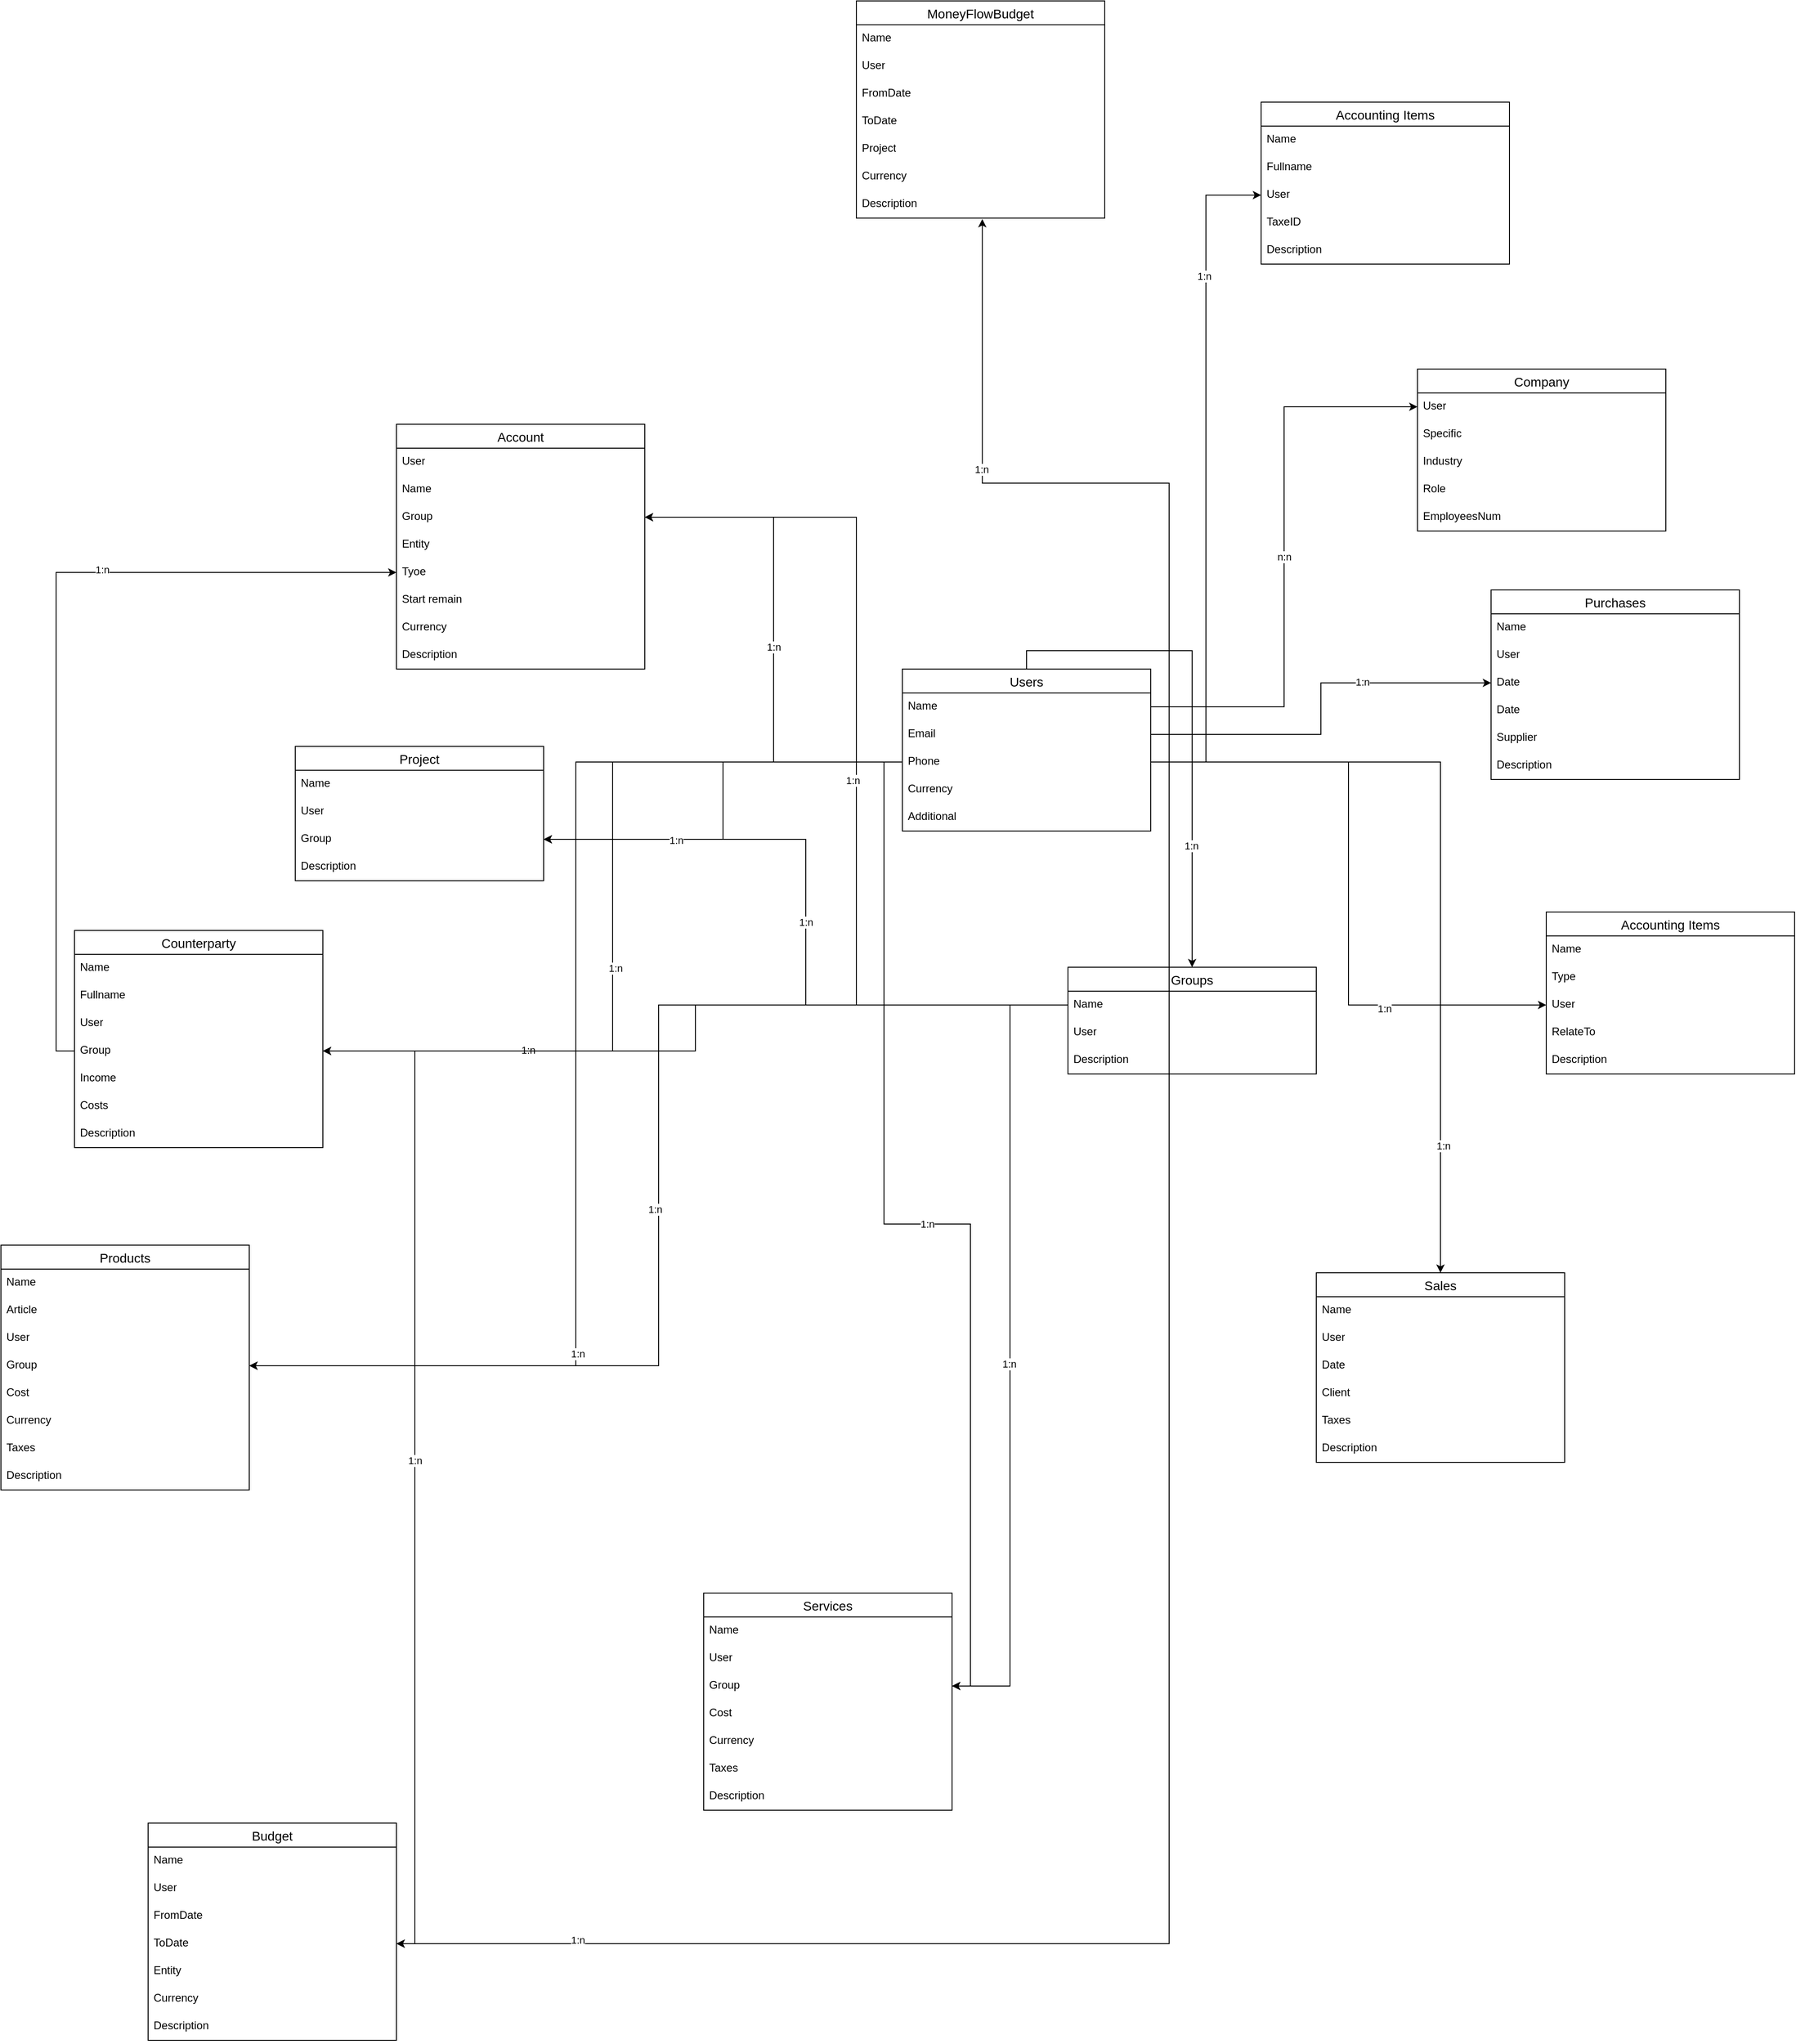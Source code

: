 <mxfile version="21.6.8" type="github">
  <diagram name="Страница — 1" id="mEp1RRlqgZ2As4-U362g">
    <mxGraphModel dx="2879" dy="2567" grid="1" gridSize="10" guides="1" tooltips="1" connect="1" arrows="1" fold="1" page="1" pageScale="1" pageWidth="827" pageHeight="1169" math="0" shadow="0">
      <root>
        <mxCell id="0" />
        <mxCell id="1" parent="0" />
        <mxCell id="NKSvLtSjJCqByz_AvDBq-24" style="edgeStyle=orthogonalEdgeStyle;rounded=0;orthogonalLoop=1;jettySize=auto;html=1;exitX=0;exitY=0.5;exitDx=0;exitDy=0;entryX=1;entryY=0.5;entryDx=0;entryDy=0;" parent="1" source="NKSvLtSjJCqByz_AvDBq-4" target="NKSvLtSjJCqByz_AvDBq-17" edge="1">
          <mxGeometry relative="1" as="geometry" />
        </mxCell>
        <mxCell id="NKSvLtSjJCqByz_AvDBq-25" value="1:n" style="edgeLabel;html=1;align=center;verticalAlign=middle;resizable=0;points=[];" parent="NKSvLtSjJCqByz_AvDBq-24" vertex="1" connectable="0">
          <mxGeometry x="-0.027" relative="1" as="geometry">
            <mxPoint as="offset" />
          </mxGeometry>
        </mxCell>
        <mxCell id="NKSvLtSjJCqByz_AvDBq-1" value="Users" style="swimlane;fontStyle=0;childLayout=stackLayout;horizontal=1;startSize=26;horizontalStack=0;resizeParent=1;resizeParentMax=0;resizeLast=0;collapsible=1;marginBottom=0;align=center;fontSize=14;" parent="1" vertex="1">
          <mxGeometry x="360" y="-94" width="270" height="176" as="geometry" />
        </mxCell>
        <mxCell id="NKSvLtSjJCqByz_AvDBq-2" value="Name" style="text;strokeColor=none;fillColor=none;spacingLeft=4;spacingRight=4;overflow=hidden;rotatable=0;points=[[0,0.5],[1,0.5]];portConstraint=eastwest;fontSize=12;whiteSpace=wrap;html=1;" parent="NKSvLtSjJCqByz_AvDBq-1" vertex="1">
          <mxGeometry y="26" width="270" height="30" as="geometry" />
        </mxCell>
        <mxCell id="NKSvLtSjJCqByz_AvDBq-3" value="Email" style="text;strokeColor=none;fillColor=none;spacingLeft=4;spacingRight=4;overflow=hidden;rotatable=0;points=[[0,0.5],[1,0.5]];portConstraint=eastwest;fontSize=12;whiteSpace=wrap;html=1;" parent="NKSvLtSjJCqByz_AvDBq-1" vertex="1">
          <mxGeometry y="56" width="270" height="30" as="geometry" />
        </mxCell>
        <mxCell id="NKSvLtSjJCqByz_AvDBq-4" value="Phone" style="text;strokeColor=none;fillColor=none;spacingLeft=4;spacingRight=4;overflow=hidden;rotatable=0;points=[[0,0.5],[1,0.5]];portConstraint=eastwest;fontSize=12;whiteSpace=wrap;html=1;" parent="NKSvLtSjJCqByz_AvDBq-1" vertex="1">
          <mxGeometry y="86" width="270" height="30" as="geometry" />
        </mxCell>
        <mxCell id="NKSvLtSjJCqByz_AvDBq-10" value="Currency" style="text;strokeColor=none;fillColor=none;spacingLeft=4;spacingRight=4;overflow=hidden;rotatable=0;points=[[0,0.5],[1,0.5]];portConstraint=eastwest;fontSize=12;whiteSpace=wrap;html=1;" parent="NKSvLtSjJCqByz_AvDBq-1" vertex="1">
          <mxGeometry y="116" width="270" height="30" as="geometry" />
        </mxCell>
        <mxCell id="NKSvLtSjJCqByz_AvDBq-11" value="Additional" style="text;strokeColor=none;fillColor=none;spacingLeft=4;spacingRight=4;overflow=hidden;rotatable=0;points=[[0,0.5],[1,0.5]];portConstraint=eastwest;fontSize=12;whiteSpace=wrap;html=1;" parent="NKSvLtSjJCqByz_AvDBq-1" vertex="1">
          <mxGeometry y="146" width="270" height="30" as="geometry" />
        </mxCell>
        <mxCell id="NKSvLtSjJCqByz_AvDBq-14" value="Account" style="swimlane;fontStyle=0;childLayout=stackLayout;horizontal=1;startSize=26;horizontalStack=0;resizeParent=1;resizeParentMax=0;resizeLast=0;collapsible=1;marginBottom=0;align=center;fontSize=14;" parent="1" vertex="1">
          <mxGeometry x="-190" y="-360" width="270" height="266" as="geometry" />
        </mxCell>
        <mxCell id="NKSvLtSjJCqByz_AvDBq-15" value="User" style="text;strokeColor=none;fillColor=none;spacingLeft=4;spacingRight=4;overflow=hidden;rotatable=0;points=[[0,0.5],[1,0.5]];portConstraint=eastwest;fontSize=12;whiteSpace=wrap;html=1;" parent="NKSvLtSjJCqByz_AvDBq-14" vertex="1">
          <mxGeometry y="26" width="270" height="30" as="geometry" />
        </mxCell>
        <mxCell id="NKSvLtSjJCqByz_AvDBq-16" value="Name" style="text;strokeColor=none;fillColor=none;spacingLeft=4;spacingRight=4;overflow=hidden;rotatable=0;points=[[0,0.5],[1,0.5]];portConstraint=eastwest;fontSize=12;whiteSpace=wrap;html=1;" parent="NKSvLtSjJCqByz_AvDBq-14" vertex="1">
          <mxGeometry y="56" width="270" height="30" as="geometry" />
        </mxCell>
        <mxCell id="NKSvLtSjJCqByz_AvDBq-17" value="Group" style="text;strokeColor=none;fillColor=none;spacingLeft=4;spacingRight=4;overflow=hidden;rotatable=0;points=[[0,0.5],[1,0.5]];portConstraint=eastwest;fontSize=12;whiteSpace=wrap;html=1;" parent="NKSvLtSjJCqByz_AvDBq-14" vertex="1">
          <mxGeometry y="86" width="270" height="30" as="geometry" />
        </mxCell>
        <mxCell id="NKSvLtSjJCqByz_AvDBq-18" value="Entity" style="text;strokeColor=none;fillColor=none;spacingLeft=4;spacingRight=4;overflow=hidden;rotatable=0;points=[[0,0.5],[1,0.5]];portConstraint=eastwest;fontSize=12;whiteSpace=wrap;html=1;" parent="NKSvLtSjJCqByz_AvDBq-14" vertex="1">
          <mxGeometry y="116" width="270" height="30" as="geometry" />
        </mxCell>
        <mxCell id="NKSvLtSjJCqByz_AvDBq-19" value="Tyoe" style="text;strokeColor=none;fillColor=none;spacingLeft=4;spacingRight=4;overflow=hidden;rotatable=0;points=[[0,0.5],[1,0.5]];portConstraint=eastwest;fontSize=12;whiteSpace=wrap;html=1;" parent="NKSvLtSjJCqByz_AvDBq-14" vertex="1">
          <mxGeometry y="146" width="270" height="30" as="geometry" />
        </mxCell>
        <mxCell id="NKSvLtSjJCqByz_AvDBq-20" value="Start remain" style="text;strokeColor=none;fillColor=none;spacingLeft=4;spacingRight=4;overflow=hidden;rotatable=0;points=[[0,0.5],[1,0.5]];portConstraint=eastwest;fontSize=12;whiteSpace=wrap;html=1;" parent="NKSvLtSjJCqByz_AvDBq-14" vertex="1">
          <mxGeometry y="176" width="270" height="30" as="geometry" />
        </mxCell>
        <mxCell id="NKSvLtSjJCqByz_AvDBq-21" value="Currency" style="text;strokeColor=none;fillColor=none;spacingLeft=4;spacingRight=4;overflow=hidden;rotatable=0;points=[[0,0.5],[1,0.5]];portConstraint=eastwest;fontSize=12;whiteSpace=wrap;html=1;" parent="NKSvLtSjJCqByz_AvDBq-14" vertex="1">
          <mxGeometry y="206" width="270" height="30" as="geometry" />
        </mxCell>
        <mxCell id="NKSvLtSjJCqByz_AvDBq-22" value="Description" style="text;strokeColor=none;fillColor=none;spacingLeft=4;spacingRight=4;overflow=hidden;rotatable=0;points=[[0,0.5],[1,0.5]];portConstraint=eastwest;fontSize=12;whiteSpace=wrap;html=1;" parent="NKSvLtSjJCqByz_AvDBq-14" vertex="1">
          <mxGeometry y="236" width="270" height="30" as="geometry" />
        </mxCell>
        <mxCell id="NKSvLtSjJCqByz_AvDBq-26" value="Company" style="swimlane;fontStyle=0;childLayout=stackLayout;horizontal=1;startSize=26;horizontalStack=0;resizeParent=1;resizeParentMax=0;resizeLast=0;collapsible=1;marginBottom=0;align=center;fontSize=14;" parent="1" vertex="1">
          <mxGeometry x="920" y="-420" width="270" height="176" as="geometry" />
        </mxCell>
        <mxCell id="NKSvLtSjJCqByz_AvDBq-27" value="User" style="text;strokeColor=none;fillColor=none;spacingLeft=4;spacingRight=4;overflow=hidden;rotatable=0;points=[[0,0.5],[1,0.5]];portConstraint=eastwest;fontSize=12;whiteSpace=wrap;html=1;" parent="NKSvLtSjJCqByz_AvDBq-26" vertex="1">
          <mxGeometry y="26" width="270" height="30" as="geometry" />
        </mxCell>
        <mxCell id="NKSvLtSjJCqByz_AvDBq-28" value="Specific" style="text;strokeColor=none;fillColor=none;spacingLeft=4;spacingRight=4;overflow=hidden;rotatable=0;points=[[0,0.5],[1,0.5]];portConstraint=eastwest;fontSize=12;whiteSpace=wrap;html=1;" parent="NKSvLtSjJCqByz_AvDBq-26" vertex="1">
          <mxGeometry y="56" width="270" height="30" as="geometry" />
        </mxCell>
        <mxCell id="NKSvLtSjJCqByz_AvDBq-29" value="Industry" style="text;strokeColor=none;fillColor=none;spacingLeft=4;spacingRight=4;overflow=hidden;rotatable=0;points=[[0,0.5],[1,0.5]];portConstraint=eastwest;fontSize=12;whiteSpace=wrap;html=1;" parent="NKSvLtSjJCqByz_AvDBq-26" vertex="1">
          <mxGeometry y="86" width="270" height="30" as="geometry" />
        </mxCell>
        <mxCell id="NKSvLtSjJCqByz_AvDBq-30" value="Role" style="text;strokeColor=none;fillColor=none;spacingLeft=4;spacingRight=4;overflow=hidden;rotatable=0;points=[[0,0.5],[1,0.5]];portConstraint=eastwest;fontSize=12;whiteSpace=wrap;html=1;" parent="NKSvLtSjJCqByz_AvDBq-26" vertex="1">
          <mxGeometry y="116" width="270" height="30" as="geometry" />
        </mxCell>
        <mxCell id="NKSvLtSjJCqByz_AvDBq-31" value="EmployeesNum" style="text;strokeColor=none;fillColor=none;spacingLeft=4;spacingRight=4;overflow=hidden;rotatable=0;points=[[0,0.5],[1,0.5]];portConstraint=eastwest;fontSize=12;whiteSpace=wrap;html=1;" parent="NKSvLtSjJCqByz_AvDBq-26" vertex="1">
          <mxGeometry y="146" width="270" height="30" as="geometry" />
        </mxCell>
        <mxCell id="NKSvLtSjJCqByz_AvDBq-32" value="n:n" style="edgeStyle=orthogonalEdgeStyle;rounded=0;orthogonalLoop=1;jettySize=auto;html=1;exitX=1;exitY=0.5;exitDx=0;exitDy=0;" parent="1" source="NKSvLtSjJCqByz_AvDBq-2" target="NKSvLtSjJCqByz_AvDBq-27" edge="1">
          <mxGeometry relative="1" as="geometry" />
        </mxCell>
        <mxCell id="NKSvLtSjJCqByz_AvDBq-33" value="Sales" style="swimlane;fontStyle=0;childLayout=stackLayout;horizontal=1;startSize=26;horizontalStack=0;resizeParent=1;resizeParentMax=0;resizeLast=0;collapsible=1;marginBottom=0;align=center;fontSize=14;" parent="1" vertex="1">
          <mxGeometry x="810" y="562" width="270" height="206" as="geometry" />
        </mxCell>
        <mxCell id="NKSvLtSjJCqByz_AvDBq-34" value="Name" style="text;strokeColor=none;fillColor=none;spacingLeft=4;spacingRight=4;overflow=hidden;rotatable=0;points=[[0,0.5],[1,0.5]];portConstraint=eastwest;fontSize=12;whiteSpace=wrap;html=1;" parent="NKSvLtSjJCqByz_AvDBq-33" vertex="1">
          <mxGeometry y="26" width="270" height="30" as="geometry" />
        </mxCell>
        <mxCell id="NKSvLtSjJCqByz_AvDBq-35" value="User" style="text;strokeColor=none;fillColor=none;spacingLeft=4;spacingRight=4;overflow=hidden;rotatable=0;points=[[0,0.5],[1,0.5]];portConstraint=eastwest;fontSize=12;whiteSpace=wrap;html=1;" parent="NKSvLtSjJCqByz_AvDBq-33" vertex="1">
          <mxGeometry y="56" width="270" height="30" as="geometry" />
        </mxCell>
        <mxCell id="NKSvLtSjJCqByz_AvDBq-36" value="Date" style="text;strokeColor=none;fillColor=none;spacingLeft=4;spacingRight=4;overflow=hidden;rotatable=0;points=[[0,0.5],[1,0.5]];portConstraint=eastwest;fontSize=12;whiteSpace=wrap;html=1;" parent="NKSvLtSjJCqByz_AvDBq-33" vertex="1">
          <mxGeometry y="86" width="270" height="30" as="geometry" />
        </mxCell>
        <mxCell id="NKSvLtSjJCqByz_AvDBq-37" value="Client" style="text;strokeColor=none;fillColor=none;spacingLeft=4;spacingRight=4;overflow=hidden;rotatable=0;points=[[0,0.5],[1,0.5]];portConstraint=eastwest;fontSize=12;whiteSpace=wrap;html=1;" parent="NKSvLtSjJCqByz_AvDBq-33" vertex="1">
          <mxGeometry y="116" width="270" height="30" as="geometry" />
        </mxCell>
        <mxCell id="NKSvLtSjJCqByz_AvDBq-38" value="Taxes" style="text;strokeColor=none;fillColor=none;spacingLeft=4;spacingRight=4;overflow=hidden;rotatable=0;points=[[0,0.5],[1,0.5]];portConstraint=eastwest;fontSize=12;whiteSpace=wrap;html=1;" parent="NKSvLtSjJCqByz_AvDBq-33" vertex="1">
          <mxGeometry y="146" width="270" height="30" as="geometry" />
        </mxCell>
        <mxCell id="NKSvLtSjJCqByz_AvDBq-39" value="Description" style="text;strokeColor=none;fillColor=none;spacingLeft=4;spacingRight=4;overflow=hidden;rotatable=0;points=[[0,0.5],[1,0.5]];portConstraint=eastwest;fontSize=12;whiteSpace=wrap;html=1;" parent="NKSvLtSjJCqByz_AvDBq-33" vertex="1">
          <mxGeometry y="176" width="270" height="30" as="geometry" />
        </mxCell>
        <mxCell id="NKSvLtSjJCqByz_AvDBq-40" value="Purchases" style="swimlane;fontStyle=0;childLayout=stackLayout;horizontal=1;startSize=26;horizontalStack=0;resizeParent=1;resizeParentMax=0;resizeLast=0;collapsible=1;marginBottom=0;align=center;fontSize=14;" parent="1" vertex="1">
          <mxGeometry x="1000" y="-180" width="270" height="206" as="geometry" />
        </mxCell>
        <mxCell id="NKSvLtSjJCqByz_AvDBq-41" value="Name" style="text;strokeColor=none;fillColor=none;spacingLeft=4;spacingRight=4;overflow=hidden;rotatable=0;points=[[0,0.5],[1,0.5]];portConstraint=eastwest;fontSize=12;whiteSpace=wrap;html=1;" parent="NKSvLtSjJCqByz_AvDBq-40" vertex="1">
          <mxGeometry y="26" width="270" height="30" as="geometry" />
        </mxCell>
        <mxCell id="NKSvLtSjJCqByz_AvDBq-42" value="User" style="text;strokeColor=none;fillColor=none;spacingLeft=4;spacingRight=4;overflow=hidden;rotatable=0;points=[[0,0.5],[1,0.5]];portConstraint=eastwest;fontSize=12;whiteSpace=wrap;html=1;" parent="NKSvLtSjJCqByz_AvDBq-40" vertex="1">
          <mxGeometry y="56" width="270" height="30" as="geometry" />
        </mxCell>
        <mxCell id="NKSvLtSjJCqByz_AvDBq-43" value="Date" style="text;strokeColor=none;fillColor=none;spacingLeft=4;spacingRight=4;overflow=hidden;rotatable=0;points=[[0,0.5],[1,0.5]];portConstraint=eastwest;fontSize=12;whiteSpace=wrap;html=1;" parent="NKSvLtSjJCqByz_AvDBq-40" vertex="1">
          <mxGeometry y="86" width="270" height="30" as="geometry" />
        </mxCell>
        <mxCell id="NKSvLtSjJCqByz_AvDBq-169" value="Date" style="text;strokeColor=none;fillColor=none;spacingLeft=4;spacingRight=4;overflow=hidden;rotatable=0;points=[[0,0.5],[1,0.5]];portConstraint=eastwest;fontSize=12;whiteSpace=wrap;html=1;" parent="NKSvLtSjJCqByz_AvDBq-40" vertex="1">
          <mxGeometry y="116" width="270" height="30" as="geometry" />
        </mxCell>
        <mxCell id="NKSvLtSjJCqByz_AvDBq-44" value="Supplier" style="text;strokeColor=none;fillColor=none;spacingLeft=4;spacingRight=4;overflow=hidden;rotatable=0;points=[[0,0.5],[1,0.5]];portConstraint=eastwest;fontSize=12;whiteSpace=wrap;html=1;" parent="NKSvLtSjJCqByz_AvDBq-40" vertex="1">
          <mxGeometry y="146" width="270" height="30" as="geometry" />
        </mxCell>
        <mxCell id="NKSvLtSjJCqByz_AvDBq-45" value="Description" style="text;strokeColor=none;fillColor=none;spacingLeft=4;spacingRight=4;overflow=hidden;rotatable=0;points=[[0,0.5],[1,0.5]];portConstraint=eastwest;fontSize=12;whiteSpace=wrap;html=1;" parent="NKSvLtSjJCqByz_AvDBq-40" vertex="1">
          <mxGeometry y="176" width="270" height="30" as="geometry" />
        </mxCell>
        <mxCell id="NKSvLtSjJCqByz_AvDBq-46" value="Budget" style="swimlane;fontStyle=0;childLayout=stackLayout;horizontal=1;startSize=26;horizontalStack=0;resizeParent=1;resizeParentMax=0;resizeLast=0;collapsible=1;marginBottom=0;align=center;fontSize=14;" parent="1" vertex="1">
          <mxGeometry x="-460" y="1160" width="270" height="236" as="geometry" />
        </mxCell>
        <mxCell id="NKSvLtSjJCqByz_AvDBq-47" value="Name" style="text;strokeColor=none;fillColor=none;spacingLeft=4;spacingRight=4;overflow=hidden;rotatable=0;points=[[0,0.5],[1,0.5]];portConstraint=eastwest;fontSize=12;whiteSpace=wrap;html=1;" parent="NKSvLtSjJCqByz_AvDBq-46" vertex="1">
          <mxGeometry y="26" width="270" height="30" as="geometry" />
        </mxCell>
        <mxCell id="NKSvLtSjJCqByz_AvDBq-48" value="User" style="text;strokeColor=none;fillColor=none;spacingLeft=4;spacingRight=4;overflow=hidden;rotatable=0;points=[[0,0.5],[1,0.5]];portConstraint=eastwest;fontSize=12;whiteSpace=wrap;html=1;" parent="NKSvLtSjJCqByz_AvDBq-46" vertex="1">
          <mxGeometry y="56" width="270" height="30" as="geometry" />
        </mxCell>
        <mxCell id="NKSvLtSjJCqByz_AvDBq-49" value="FromDate" style="text;strokeColor=none;fillColor=none;spacingLeft=4;spacingRight=4;overflow=hidden;rotatable=0;points=[[0,0.5],[1,0.5]];portConstraint=eastwest;fontSize=12;whiteSpace=wrap;html=1;" parent="NKSvLtSjJCqByz_AvDBq-46" vertex="1">
          <mxGeometry y="86" width="270" height="30" as="geometry" />
        </mxCell>
        <mxCell id="NKSvLtSjJCqByz_AvDBq-50" value="ToDate" style="text;strokeColor=none;fillColor=none;spacingLeft=4;spacingRight=4;overflow=hidden;rotatable=0;points=[[0,0.5],[1,0.5]];portConstraint=eastwest;fontSize=12;whiteSpace=wrap;html=1;" parent="NKSvLtSjJCqByz_AvDBq-46" vertex="1">
          <mxGeometry y="116" width="270" height="30" as="geometry" />
        </mxCell>
        <mxCell id="NKSvLtSjJCqByz_AvDBq-51" value="Entity" style="text;strokeColor=none;fillColor=none;spacingLeft=4;spacingRight=4;overflow=hidden;rotatable=0;points=[[0,0.5],[1,0.5]];portConstraint=eastwest;fontSize=12;whiteSpace=wrap;html=1;" parent="NKSvLtSjJCqByz_AvDBq-46" vertex="1">
          <mxGeometry y="146" width="270" height="30" as="geometry" />
        </mxCell>
        <mxCell id="NKSvLtSjJCqByz_AvDBq-52" value="Currency" style="text;strokeColor=none;fillColor=none;spacingLeft=4;spacingRight=4;overflow=hidden;rotatable=0;points=[[0,0.5],[1,0.5]];portConstraint=eastwest;fontSize=12;whiteSpace=wrap;html=1;" parent="NKSvLtSjJCqByz_AvDBq-46" vertex="1">
          <mxGeometry y="176" width="270" height="30" as="geometry" />
        </mxCell>
        <mxCell id="NKSvLtSjJCqByz_AvDBq-53" value="Description" style="text;strokeColor=none;fillColor=none;spacingLeft=4;spacingRight=4;overflow=hidden;rotatable=0;points=[[0,0.5],[1,0.5]];portConstraint=eastwest;fontSize=12;whiteSpace=wrap;html=1;" parent="NKSvLtSjJCqByz_AvDBq-46" vertex="1">
          <mxGeometry y="206" width="270" height="30" as="geometry" />
        </mxCell>
        <mxCell id="NKSvLtSjJCqByz_AvDBq-54" value="MoneyFlowBudget" style="swimlane;fontStyle=0;childLayout=stackLayout;horizontal=1;startSize=26;horizontalStack=0;resizeParent=1;resizeParentMax=0;resizeLast=0;collapsible=1;marginBottom=0;align=center;fontSize=14;" parent="1" vertex="1">
          <mxGeometry x="310" y="-820" width="270" height="236" as="geometry" />
        </mxCell>
        <mxCell id="NKSvLtSjJCqByz_AvDBq-55" value="Name" style="text;strokeColor=none;fillColor=none;spacingLeft=4;spacingRight=4;overflow=hidden;rotatable=0;points=[[0,0.5],[1,0.5]];portConstraint=eastwest;fontSize=12;whiteSpace=wrap;html=1;" parent="NKSvLtSjJCqByz_AvDBq-54" vertex="1">
          <mxGeometry y="26" width="270" height="30" as="geometry" />
        </mxCell>
        <mxCell id="NKSvLtSjJCqByz_AvDBq-56" value="User" style="text;strokeColor=none;fillColor=none;spacingLeft=4;spacingRight=4;overflow=hidden;rotatable=0;points=[[0,0.5],[1,0.5]];portConstraint=eastwest;fontSize=12;whiteSpace=wrap;html=1;" parent="NKSvLtSjJCqByz_AvDBq-54" vertex="1">
          <mxGeometry y="56" width="270" height="30" as="geometry" />
        </mxCell>
        <mxCell id="NKSvLtSjJCqByz_AvDBq-57" value="FromDate" style="text;strokeColor=none;fillColor=none;spacingLeft=4;spacingRight=4;overflow=hidden;rotatable=0;points=[[0,0.5],[1,0.5]];portConstraint=eastwest;fontSize=12;whiteSpace=wrap;html=1;" parent="NKSvLtSjJCqByz_AvDBq-54" vertex="1">
          <mxGeometry y="86" width="270" height="30" as="geometry" />
        </mxCell>
        <mxCell id="NKSvLtSjJCqByz_AvDBq-58" value="ToDate" style="text;strokeColor=none;fillColor=none;spacingLeft=4;spacingRight=4;overflow=hidden;rotatable=0;points=[[0,0.5],[1,0.5]];portConstraint=eastwest;fontSize=12;whiteSpace=wrap;html=1;" parent="NKSvLtSjJCqByz_AvDBq-54" vertex="1">
          <mxGeometry y="116" width="270" height="30" as="geometry" />
        </mxCell>
        <mxCell id="NKSvLtSjJCqByz_AvDBq-59" value="Project" style="text;strokeColor=none;fillColor=none;spacingLeft=4;spacingRight=4;overflow=hidden;rotatable=0;points=[[0,0.5],[1,0.5]];portConstraint=eastwest;fontSize=12;whiteSpace=wrap;html=1;" parent="NKSvLtSjJCqByz_AvDBq-54" vertex="1">
          <mxGeometry y="146" width="270" height="30" as="geometry" />
        </mxCell>
        <mxCell id="NKSvLtSjJCqByz_AvDBq-60" value="Currency" style="text;strokeColor=none;fillColor=none;spacingLeft=4;spacingRight=4;overflow=hidden;rotatable=0;points=[[0,0.5],[1,0.5]];portConstraint=eastwest;fontSize=12;whiteSpace=wrap;html=1;" parent="NKSvLtSjJCqByz_AvDBq-54" vertex="1">
          <mxGeometry y="176" width="270" height="30" as="geometry" />
        </mxCell>
        <mxCell id="NKSvLtSjJCqByz_AvDBq-61" value="Description" style="text;strokeColor=none;fillColor=none;spacingLeft=4;spacingRight=4;overflow=hidden;rotatable=0;points=[[0,0.5],[1,0.5]];portConstraint=eastwest;fontSize=12;whiteSpace=wrap;html=1;" parent="NKSvLtSjJCqByz_AvDBq-54" vertex="1">
          <mxGeometry y="206" width="270" height="30" as="geometry" />
        </mxCell>
        <mxCell id="NKSvLtSjJCqByz_AvDBq-62" value="Project" style="swimlane;fontStyle=0;childLayout=stackLayout;horizontal=1;startSize=26;horizontalStack=0;resizeParent=1;resizeParentMax=0;resizeLast=0;collapsible=1;marginBottom=0;align=center;fontSize=14;" parent="1" vertex="1">
          <mxGeometry x="-300" y="-10" width="270" height="146" as="geometry" />
        </mxCell>
        <mxCell id="NKSvLtSjJCqByz_AvDBq-63" value="Name" style="text;strokeColor=none;fillColor=none;spacingLeft=4;spacingRight=4;overflow=hidden;rotatable=0;points=[[0,0.5],[1,0.5]];portConstraint=eastwest;fontSize=12;whiteSpace=wrap;html=1;" parent="NKSvLtSjJCqByz_AvDBq-62" vertex="1">
          <mxGeometry y="26" width="270" height="30" as="geometry" />
        </mxCell>
        <mxCell id="NKSvLtSjJCqByz_AvDBq-64" value="User" style="text;strokeColor=none;fillColor=none;spacingLeft=4;spacingRight=4;overflow=hidden;rotatable=0;points=[[0,0.5],[1,0.5]];portConstraint=eastwest;fontSize=12;whiteSpace=wrap;html=1;" parent="NKSvLtSjJCqByz_AvDBq-62" vertex="1">
          <mxGeometry y="56" width="270" height="30" as="geometry" />
        </mxCell>
        <mxCell id="NKSvLtSjJCqByz_AvDBq-65" value="Group" style="text;strokeColor=none;fillColor=none;spacingLeft=4;spacingRight=4;overflow=hidden;rotatable=0;points=[[0,0.5],[1,0.5]];portConstraint=eastwest;fontSize=12;whiteSpace=wrap;html=1;" parent="NKSvLtSjJCqByz_AvDBq-62" vertex="1">
          <mxGeometry y="86" width="270" height="30" as="geometry" />
        </mxCell>
        <mxCell id="NKSvLtSjJCqByz_AvDBq-69" value="Description" style="text;strokeColor=none;fillColor=none;spacingLeft=4;spacingRight=4;overflow=hidden;rotatable=0;points=[[0,0.5],[1,0.5]];portConstraint=eastwest;fontSize=12;whiteSpace=wrap;html=1;" parent="NKSvLtSjJCqByz_AvDBq-62" vertex="1">
          <mxGeometry y="116" width="270" height="30" as="geometry" />
        </mxCell>
        <mxCell id="NKSvLtSjJCqByz_AvDBq-70" value="Counterparty" style="swimlane;fontStyle=0;childLayout=stackLayout;horizontal=1;startSize=26;horizontalStack=0;resizeParent=1;resizeParentMax=0;resizeLast=0;collapsible=1;marginBottom=0;align=center;fontSize=14;" parent="1" vertex="1">
          <mxGeometry x="-540" y="190" width="270" height="236" as="geometry" />
        </mxCell>
        <mxCell id="NKSvLtSjJCqByz_AvDBq-71" value="Name" style="text;strokeColor=none;fillColor=none;spacingLeft=4;spacingRight=4;overflow=hidden;rotatable=0;points=[[0,0.5],[1,0.5]];portConstraint=eastwest;fontSize=12;whiteSpace=wrap;html=1;" parent="NKSvLtSjJCqByz_AvDBq-70" vertex="1">
          <mxGeometry y="26" width="270" height="30" as="geometry" />
        </mxCell>
        <mxCell id="NKSvLtSjJCqByz_AvDBq-73" value="Fullname" style="text;strokeColor=none;fillColor=none;spacingLeft=4;spacingRight=4;overflow=hidden;rotatable=0;points=[[0,0.5],[1,0.5]];portConstraint=eastwest;fontSize=12;whiteSpace=wrap;html=1;" parent="NKSvLtSjJCqByz_AvDBq-70" vertex="1">
          <mxGeometry y="56" width="270" height="30" as="geometry" />
        </mxCell>
        <mxCell id="NKSvLtSjJCqByz_AvDBq-72" value="User" style="text;strokeColor=none;fillColor=none;spacingLeft=4;spacingRight=4;overflow=hidden;rotatable=0;points=[[0,0.5],[1,0.5]];portConstraint=eastwest;fontSize=12;whiteSpace=wrap;html=1;" parent="NKSvLtSjJCqByz_AvDBq-70" vertex="1">
          <mxGeometry y="86" width="270" height="30" as="geometry" />
        </mxCell>
        <mxCell id="NKSvLtSjJCqByz_AvDBq-74" value="Group" style="text;strokeColor=none;fillColor=none;spacingLeft=4;spacingRight=4;overflow=hidden;rotatable=0;points=[[0,0.5],[1,0.5]];portConstraint=eastwest;fontSize=12;whiteSpace=wrap;html=1;" parent="NKSvLtSjJCqByz_AvDBq-70" vertex="1">
          <mxGeometry y="116" width="270" height="30" as="geometry" />
        </mxCell>
        <mxCell id="NKSvLtSjJCqByz_AvDBq-75" value="Income" style="text;strokeColor=none;fillColor=none;spacingLeft=4;spacingRight=4;overflow=hidden;rotatable=0;points=[[0,0.5],[1,0.5]];portConstraint=eastwest;fontSize=12;whiteSpace=wrap;html=1;" parent="NKSvLtSjJCqByz_AvDBq-70" vertex="1">
          <mxGeometry y="146" width="270" height="30" as="geometry" />
        </mxCell>
        <mxCell id="NKSvLtSjJCqByz_AvDBq-76" value="Costs" style="text;strokeColor=none;fillColor=none;spacingLeft=4;spacingRight=4;overflow=hidden;rotatable=0;points=[[0,0.5],[1,0.5]];portConstraint=eastwest;fontSize=12;whiteSpace=wrap;html=1;" parent="NKSvLtSjJCqByz_AvDBq-70" vertex="1">
          <mxGeometry y="176" width="270" height="30" as="geometry" />
        </mxCell>
        <mxCell id="NKSvLtSjJCqByz_AvDBq-77" value="Description" style="text;strokeColor=none;fillColor=none;spacingLeft=4;spacingRight=4;overflow=hidden;rotatable=0;points=[[0,0.5],[1,0.5]];portConstraint=eastwest;fontSize=12;whiteSpace=wrap;html=1;" parent="NKSvLtSjJCqByz_AvDBq-70" vertex="1">
          <mxGeometry y="206" width="270" height="30" as="geometry" />
        </mxCell>
        <mxCell id="NKSvLtSjJCqByz_AvDBq-78" value="Accounting Items" style="swimlane;fontStyle=0;childLayout=stackLayout;horizontal=1;startSize=26;horizontalStack=0;resizeParent=1;resizeParentMax=0;resizeLast=0;collapsible=1;marginBottom=0;align=center;fontSize=14;" parent="1" vertex="1">
          <mxGeometry x="1060" y="170" width="270" height="176" as="geometry" />
        </mxCell>
        <mxCell id="NKSvLtSjJCqByz_AvDBq-79" value="Name" style="text;strokeColor=none;fillColor=none;spacingLeft=4;spacingRight=4;overflow=hidden;rotatable=0;points=[[0,0.5],[1,0.5]];portConstraint=eastwest;fontSize=12;whiteSpace=wrap;html=1;" parent="NKSvLtSjJCqByz_AvDBq-78" vertex="1">
          <mxGeometry y="26" width="270" height="30" as="geometry" />
        </mxCell>
        <mxCell id="NKSvLtSjJCqByz_AvDBq-80" value="Type" style="text;strokeColor=none;fillColor=none;spacingLeft=4;spacingRight=4;overflow=hidden;rotatable=0;points=[[0,0.5],[1,0.5]];portConstraint=eastwest;fontSize=12;whiteSpace=wrap;html=1;" parent="NKSvLtSjJCqByz_AvDBq-78" vertex="1">
          <mxGeometry y="56" width="270" height="30" as="geometry" />
        </mxCell>
        <mxCell id="NKSvLtSjJCqByz_AvDBq-81" value="User" style="text;strokeColor=none;fillColor=none;spacingLeft=4;spacingRight=4;overflow=hidden;rotatable=0;points=[[0,0.5],[1,0.5]];portConstraint=eastwest;fontSize=12;whiteSpace=wrap;html=1;" parent="NKSvLtSjJCqByz_AvDBq-78" vertex="1">
          <mxGeometry y="86" width="270" height="30" as="geometry" />
        </mxCell>
        <mxCell id="NKSvLtSjJCqByz_AvDBq-82" value="RelateTo" style="text;strokeColor=none;fillColor=none;spacingLeft=4;spacingRight=4;overflow=hidden;rotatable=0;points=[[0,0.5],[1,0.5]];portConstraint=eastwest;fontSize=12;whiteSpace=wrap;html=1;" parent="NKSvLtSjJCqByz_AvDBq-78" vertex="1">
          <mxGeometry y="116" width="270" height="30" as="geometry" />
        </mxCell>
        <mxCell id="NKSvLtSjJCqByz_AvDBq-85" value="Description" style="text;strokeColor=none;fillColor=none;spacingLeft=4;spacingRight=4;overflow=hidden;rotatable=0;points=[[0,0.5],[1,0.5]];portConstraint=eastwest;fontSize=12;whiteSpace=wrap;html=1;" parent="NKSvLtSjJCqByz_AvDBq-78" vertex="1">
          <mxGeometry y="146" width="270" height="30" as="geometry" />
        </mxCell>
        <mxCell id="NKSvLtSjJCqByz_AvDBq-86" value="Accounting Items" style="swimlane;fontStyle=0;childLayout=stackLayout;horizontal=1;startSize=26;horizontalStack=0;resizeParent=1;resizeParentMax=0;resizeLast=0;collapsible=1;marginBottom=0;align=center;fontSize=14;" parent="1" vertex="1">
          <mxGeometry x="750" y="-710" width="270" height="176" as="geometry" />
        </mxCell>
        <mxCell id="NKSvLtSjJCqByz_AvDBq-87" value="Name" style="text;strokeColor=none;fillColor=none;spacingLeft=4;spacingRight=4;overflow=hidden;rotatable=0;points=[[0,0.5],[1,0.5]];portConstraint=eastwest;fontSize=12;whiteSpace=wrap;html=1;" parent="NKSvLtSjJCqByz_AvDBq-86" vertex="1">
          <mxGeometry y="26" width="270" height="30" as="geometry" />
        </mxCell>
        <mxCell id="NKSvLtSjJCqByz_AvDBq-88" value="Fullname" style="text;strokeColor=none;fillColor=none;spacingLeft=4;spacingRight=4;overflow=hidden;rotatable=0;points=[[0,0.5],[1,0.5]];portConstraint=eastwest;fontSize=12;whiteSpace=wrap;html=1;" parent="NKSvLtSjJCqByz_AvDBq-86" vertex="1">
          <mxGeometry y="56" width="270" height="30" as="geometry" />
        </mxCell>
        <mxCell id="NKSvLtSjJCqByz_AvDBq-89" value="User" style="text;strokeColor=none;fillColor=none;spacingLeft=4;spacingRight=4;overflow=hidden;rotatable=0;points=[[0,0.5],[1,0.5]];portConstraint=eastwest;fontSize=12;whiteSpace=wrap;html=1;" parent="NKSvLtSjJCqByz_AvDBq-86" vertex="1">
          <mxGeometry y="86" width="270" height="30" as="geometry" />
        </mxCell>
        <mxCell id="NKSvLtSjJCqByz_AvDBq-90" value="TaxeID" style="text;strokeColor=none;fillColor=none;spacingLeft=4;spacingRight=4;overflow=hidden;rotatable=0;points=[[0,0.5],[1,0.5]];portConstraint=eastwest;fontSize=12;whiteSpace=wrap;html=1;" parent="NKSvLtSjJCqByz_AvDBq-86" vertex="1">
          <mxGeometry y="116" width="270" height="30" as="geometry" />
        </mxCell>
        <mxCell id="NKSvLtSjJCqByz_AvDBq-91" value="Description" style="text;strokeColor=none;fillColor=none;spacingLeft=4;spacingRight=4;overflow=hidden;rotatable=0;points=[[0,0.5],[1,0.5]];portConstraint=eastwest;fontSize=12;whiteSpace=wrap;html=1;" parent="NKSvLtSjJCqByz_AvDBq-86" vertex="1">
          <mxGeometry y="146" width="270" height="30" as="geometry" />
        </mxCell>
        <mxCell id="NKSvLtSjJCqByz_AvDBq-92" value="Products" style="swimlane;fontStyle=0;childLayout=stackLayout;horizontal=1;startSize=26;horizontalStack=0;resizeParent=1;resizeParentMax=0;resizeLast=0;collapsible=1;marginBottom=0;align=center;fontSize=14;" parent="1" vertex="1">
          <mxGeometry x="-620" y="532" width="270" height="266" as="geometry" />
        </mxCell>
        <mxCell id="NKSvLtSjJCqByz_AvDBq-93" value="Name" style="text;strokeColor=none;fillColor=none;spacingLeft=4;spacingRight=4;overflow=hidden;rotatable=0;points=[[0,0.5],[1,0.5]];portConstraint=eastwest;fontSize=12;whiteSpace=wrap;html=1;" parent="NKSvLtSjJCqByz_AvDBq-92" vertex="1">
          <mxGeometry y="26" width="270" height="30" as="geometry" />
        </mxCell>
        <mxCell id="NKSvLtSjJCqByz_AvDBq-94" value="Article" style="text;strokeColor=none;fillColor=none;spacingLeft=4;spacingRight=4;overflow=hidden;rotatable=0;points=[[0,0.5],[1,0.5]];portConstraint=eastwest;fontSize=12;whiteSpace=wrap;html=1;" parent="NKSvLtSjJCqByz_AvDBq-92" vertex="1">
          <mxGeometry y="56" width="270" height="30" as="geometry" />
        </mxCell>
        <mxCell id="NKSvLtSjJCqByz_AvDBq-95" value="User" style="text;strokeColor=none;fillColor=none;spacingLeft=4;spacingRight=4;overflow=hidden;rotatable=0;points=[[0,0.5],[1,0.5]];portConstraint=eastwest;fontSize=12;whiteSpace=wrap;html=1;" parent="NKSvLtSjJCqByz_AvDBq-92" vertex="1">
          <mxGeometry y="86" width="270" height="30" as="geometry" />
        </mxCell>
        <mxCell id="NKSvLtSjJCqByz_AvDBq-96" value="Group" style="text;strokeColor=none;fillColor=none;spacingLeft=4;spacingRight=4;overflow=hidden;rotatable=0;points=[[0,0.5],[1,0.5]];portConstraint=eastwest;fontSize=12;whiteSpace=wrap;html=1;" parent="NKSvLtSjJCqByz_AvDBq-92" vertex="1">
          <mxGeometry y="116" width="270" height="30" as="geometry" />
        </mxCell>
        <mxCell id="NKSvLtSjJCqByz_AvDBq-97" value="Cost" style="text;strokeColor=none;fillColor=none;spacingLeft=4;spacingRight=4;overflow=hidden;rotatable=0;points=[[0,0.5],[1,0.5]];portConstraint=eastwest;fontSize=12;whiteSpace=wrap;html=1;" parent="NKSvLtSjJCqByz_AvDBq-92" vertex="1">
          <mxGeometry y="146" width="270" height="30" as="geometry" />
        </mxCell>
        <mxCell id="NKSvLtSjJCqByz_AvDBq-98" value="Currency" style="text;strokeColor=none;fillColor=none;spacingLeft=4;spacingRight=4;overflow=hidden;rotatable=0;points=[[0,0.5],[1,0.5]];portConstraint=eastwest;fontSize=12;whiteSpace=wrap;html=1;" parent="NKSvLtSjJCqByz_AvDBq-92" vertex="1">
          <mxGeometry y="176" width="270" height="30" as="geometry" />
        </mxCell>
        <mxCell id="NKSvLtSjJCqByz_AvDBq-99" value="Taxes" style="text;strokeColor=none;fillColor=none;spacingLeft=4;spacingRight=4;overflow=hidden;rotatable=0;points=[[0,0.5],[1,0.5]];portConstraint=eastwest;fontSize=12;whiteSpace=wrap;html=1;" parent="NKSvLtSjJCqByz_AvDBq-92" vertex="1">
          <mxGeometry y="206" width="270" height="30" as="geometry" />
        </mxCell>
        <mxCell id="NKSvLtSjJCqByz_AvDBq-100" value="Description" style="text;strokeColor=none;fillColor=none;spacingLeft=4;spacingRight=4;overflow=hidden;rotatable=0;points=[[0,0.5],[1,0.5]];portConstraint=eastwest;fontSize=12;whiteSpace=wrap;html=1;" parent="NKSvLtSjJCqByz_AvDBq-92" vertex="1">
          <mxGeometry y="236" width="270" height="30" as="geometry" />
        </mxCell>
        <mxCell id="NKSvLtSjJCqByz_AvDBq-101" value="Services" style="swimlane;fontStyle=0;childLayout=stackLayout;horizontal=1;startSize=26;horizontalStack=0;resizeParent=1;resizeParentMax=0;resizeLast=0;collapsible=1;marginBottom=0;align=center;fontSize=14;" parent="1" vertex="1">
          <mxGeometry x="144" y="910" width="270" height="236" as="geometry" />
        </mxCell>
        <mxCell id="NKSvLtSjJCqByz_AvDBq-102" value="Name" style="text;strokeColor=none;fillColor=none;spacingLeft=4;spacingRight=4;overflow=hidden;rotatable=0;points=[[0,0.5],[1,0.5]];portConstraint=eastwest;fontSize=12;whiteSpace=wrap;html=1;" parent="NKSvLtSjJCqByz_AvDBq-101" vertex="1">
          <mxGeometry y="26" width="270" height="30" as="geometry" />
        </mxCell>
        <mxCell id="NKSvLtSjJCqByz_AvDBq-104" value="User" style="text;strokeColor=none;fillColor=none;spacingLeft=4;spacingRight=4;overflow=hidden;rotatable=0;points=[[0,0.5],[1,0.5]];portConstraint=eastwest;fontSize=12;whiteSpace=wrap;html=1;" parent="NKSvLtSjJCqByz_AvDBq-101" vertex="1">
          <mxGeometry y="56" width="270" height="30" as="geometry" />
        </mxCell>
        <mxCell id="NKSvLtSjJCqByz_AvDBq-105" value="Group" style="text;strokeColor=none;fillColor=none;spacingLeft=4;spacingRight=4;overflow=hidden;rotatable=0;points=[[0,0.5],[1,0.5]];portConstraint=eastwest;fontSize=12;whiteSpace=wrap;html=1;" parent="NKSvLtSjJCqByz_AvDBq-101" vertex="1">
          <mxGeometry y="86" width="270" height="30" as="geometry" />
        </mxCell>
        <mxCell id="NKSvLtSjJCqByz_AvDBq-106" value="Cost" style="text;strokeColor=none;fillColor=none;spacingLeft=4;spacingRight=4;overflow=hidden;rotatable=0;points=[[0,0.5],[1,0.5]];portConstraint=eastwest;fontSize=12;whiteSpace=wrap;html=1;" parent="NKSvLtSjJCqByz_AvDBq-101" vertex="1">
          <mxGeometry y="116" width="270" height="30" as="geometry" />
        </mxCell>
        <mxCell id="NKSvLtSjJCqByz_AvDBq-107" value="Currency" style="text;strokeColor=none;fillColor=none;spacingLeft=4;spacingRight=4;overflow=hidden;rotatable=0;points=[[0,0.5],[1,0.5]];portConstraint=eastwest;fontSize=12;whiteSpace=wrap;html=1;" parent="NKSvLtSjJCqByz_AvDBq-101" vertex="1">
          <mxGeometry y="146" width="270" height="30" as="geometry" />
        </mxCell>
        <mxCell id="NKSvLtSjJCqByz_AvDBq-108" value="Taxes" style="text;strokeColor=none;fillColor=none;spacingLeft=4;spacingRight=4;overflow=hidden;rotatable=0;points=[[0,0.5],[1,0.5]];portConstraint=eastwest;fontSize=12;whiteSpace=wrap;html=1;" parent="NKSvLtSjJCqByz_AvDBq-101" vertex="1">
          <mxGeometry y="176" width="270" height="30" as="geometry" />
        </mxCell>
        <mxCell id="NKSvLtSjJCqByz_AvDBq-109" value="Description" style="text;strokeColor=none;fillColor=none;spacingLeft=4;spacingRight=4;overflow=hidden;rotatable=0;points=[[0,0.5],[1,0.5]];portConstraint=eastwest;fontSize=12;whiteSpace=wrap;html=1;" parent="NKSvLtSjJCqByz_AvDBq-101" vertex="1">
          <mxGeometry y="206" width="270" height="30" as="geometry" />
        </mxCell>
        <mxCell id="NKSvLtSjJCqByz_AvDBq-110" value="Groups" style="swimlane;fontStyle=0;childLayout=stackLayout;horizontal=1;startSize=26;horizontalStack=0;resizeParent=1;resizeParentMax=0;resizeLast=0;collapsible=1;marginBottom=0;align=center;fontSize=14;" parent="1" vertex="1">
          <mxGeometry x="540" y="230" width="270" height="116" as="geometry" />
        </mxCell>
        <mxCell id="NKSvLtSjJCqByz_AvDBq-111" value="Name" style="text;strokeColor=none;fillColor=none;spacingLeft=4;spacingRight=4;overflow=hidden;rotatable=0;points=[[0,0.5],[1,0.5]];portConstraint=eastwest;fontSize=12;whiteSpace=wrap;html=1;" parent="NKSvLtSjJCqByz_AvDBq-110" vertex="1">
          <mxGeometry y="26" width="270" height="30" as="geometry" />
        </mxCell>
        <mxCell id="NKSvLtSjJCqByz_AvDBq-112" value="User" style="text;strokeColor=none;fillColor=none;spacingLeft=4;spacingRight=4;overflow=hidden;rotatable=0;points=[[0,0.5],[1,0.5]];portConstraint=eastwest;fontSize=12;whiteSpace=wrap;html=1;" parent="NKSvLtSjJCqByz_AvDBq-110" vertex="1">
          <mxGeometry y="56" width="270" height="30" as="geometry" />
        </mxCell>
        <mxCell id="NKSvLtSjJCqByz_AvDBq-117" value="Description" style="text;strokeColor=none;fillColor=none;spacingLeft=4;spacingRight=4;overflow=hidden;rotatable=0;points=[[0,0.5],[1,0.5]];portConstraint=eastwest;fontSize=12;whiteSpace=wrap;html=1;" parent="NKSvLtSjJCqByz_AvDBq-110" vertex="1">
          <mxGeometry y="86" width="270" height="30" as="geometry" />
        </mxCell>
        <mxCell id="NKSvLtSjJCqByz_AvDBq-119" style="edgeStyle=orthogonalEdgeStyle;rounded=0;orthogonalLoop=1;jettySize=auto;html=1;exitX=0;exitY=0.5;exitDx=0;exitDy=0;" parent="1" source="NKSvLtSjJCqByz_AvDBq-111" target="NKSvLtSjJCqByz_AvDBq-105" edge="1">
          <mxGeometry relative="1" as="geometry" />
        </mxCell>
        <mxCell id="NKSvLtSjJCqByz_AvDBq-120" value="1:n" style="edgeLabel;html=1;align=center;verticalAlign=middle;resizable=0;points=[];" parent="NKSvLtSjJCqByz_AvDBq-119" vertex="1" connectable="0">
          <mxGeometry x="0.045" y="-1" relative="1" as="geometry">
            <mxPoint as="offset" />
          </mxGeometry>
        </mxCell>
        <mxCell id="NKSvLtSjJCqByz_AvDBq-121" style="edgeStyle=orthogonalEdgeStyle;rounded=0;orthogonalLoop=1;jettySize=auto;html=1;exitX=0;exitY=0.5;exitDx=0;exitDy=0;" parent="1" source="NKSvLtSjJCqByz_AvDBq-111" target="NKSvLtSjJCqByz_AvDBq-96" edge="1">
          <mxGeometry relative="1" as="geometry" />
        </mxCell>
        <mxCell id="NKSvLtSjJCqByz_AvDBq-122" value="1:n" style="edgeLabel;html=1;align=center;verticalAlign=middle;resizable=0;points=[];" parent="NKSvLtSjJCqByz_AvDBq-121" vertex="1" connectable="0">
          <mxGeometry x="0.04" y="-4" relative="1" as="geometry">
            <mxPoint as="offset" />
          </mxGeometry>
        </mxCell>
        <mxCell id="NKSvLtSjJCqByz_AvDBq-123" style="edgeStyle=orthogonalEdgeStyle;rounded=0;orthogonalLoop=1;jettySize=auto;html=1;exitX=0;exitY=0.5;exitDx=0;exitDy=0;" parent="1" source="NKSvLtSjJCqByz_AvDBq-111" target="NKSvLtSjJCqByz_AvDBq-74" edge="1">
          <mxGeometry relative="1" as="geometry" />
        </mxCell>
        <mxCell id="NKSvLtSjJCqByz_AvDBq-124" value="1:n" style="edgeLabel;html=1;align=center;verticalAlign=middle;resizable=0;points=[];" parent="NKSvLtSjJCqByz_AvDBq-123" vertex="1" connectable="0">
          <mxGeometry x="0.48" y="-1" relative="1" as="geometry">
            <mxPoint x="-1" as="offset" />
          </mxGeometry>
        </mxCell>
        <mxCell id="NKSvLtSjJCqByz_AvDBq-125" style="edgeStyle=orthogonalEdgeStyle;rounded=0;orthogonalLoop=1;jettySize=auto;html=1;exitX=0;exitY=0.5;exitDx=0;exitDy=0;" parent="1" source="NKSvLtSjJCqByz_AvDBq-111" target="NKSvLtSjJCqByz_AvDBq-17" edge="1">
          <mxGeometry relative="1" as="geometry" />
        </mxCell>
        <mxCell id="NKSvLtSjJCqByz_AvDBq-126" value="1:n" style="edgeLabel;html=1;align=center;verticalAlign=middle;resizable=0;points=[];" parent="NKSvLtSjJCqByz_AvDBq-125" vertex="1" connectable="0">
          <mxGeometry x="-0.042" y="4" relative="1" as="geometry">
            <mxPoint as="offset" />
          </mxGeometry>
        </mxCell>
        <mxCell id="NKSvLtSjJCqByz_AvDBq-127" value="1:n" style="edgeStyle=orthogonalEdgeStyle;rounded=0;orthogonalLoop=1;jettySize=auto;html=1;exitX=0;exitY=0.5;exitDx=0;exitDy=0;" parent="1" source="NKSvLtSjJCqByz_AvDBq-111" target="NKSvLtSjJCqByz_AvDBq-65" edge="1">
          <mxGeometry relative="1" as="geometry" />
        </mxCell>
        <mxCell id="NKSvLtSjJCqByz_AvDBq-128" style="edgeStyle=orthogonalEdgeStyle;rounded=0;orthogonalLoop=1;jettySize=auto;html=1;exitX=1;exitY=0.5;exitDx=0;exitDy=0;entryX=0.5;entryY=0;entryDx=0;entryDy=0;" parent="1" source="NKSvLtSjJCqByz_AvDBq-4" target="NKSvLtSjJCqByz_AvDBq-33" edge="1">
          <mxGeometry relative="1" as="geometry" />
        </mxCell>
        <mxCell id="NKSvLtSjJCqByz_AvDBq-129" value="1:n" style="edgeLabel;html=1;align=center;verticalAlign=middle;resizable=0;points=[];" parent="NKSvLtSjJCqByz_AvDBq-128" vertex="1" connectable="0">
          <mxGeometry x="0.683" y="3" relative="1" as="geometry">
            <mxPoint as="offset" />
          </mxGeometry>
        </mxCell>
        <mxCell id="NKSvLtSjJCqByz_AvDBq-130" style="edgeStyle=orthogonalEdgeStyle;rounded=0;orthogonalLoop=1;jettySize=auto;html=1;exitX=1;exitY=0.5;exitDx=0;exitDy=0;entryX=0;entryY=0.5;entryDx=0;entryDy=0;" parent="1" source="NKSvLtSjJCqByz_AvDBq-3" target="NKSvLtSjJCqByz_AvDBq-43" edge="1">
          <mxGeometry relative="1" as="geometry" />
        </mxCell>
        <mxCell id="NKSvLtSjJCqByz_AvDBq-131" value="1:n" style="edgeLabel;html=1;align=center;verticalAlign=middle;resizable=0;points=[];" parent="NKSvLtSjJCqByz_AvDBq-130" vertex="1" connectable="0">
          <mxGeometry x="0.337" y="1" relative="1" as="geometry">
            <mxPoint x="1" as="offset" />
          </mxGeometry>
        </mxCell>
        <mxCell id="NKSvLtSjJCqByz_AvDBq-132" style="edgeStyle=orthogonalEdgeStyle;rounded=0;orthogonalLoop=1;jettySize=auto;html=1;exitX=0;exitY=0.5;exitDx=0;exitDy=0;entryX=1;entryY=0.5;entryDx=0;entryDy=0;" parent="1" source="NKSvLtSjJCqByz_AvDBq-4" target="NKSvLtSjJCqByz_AvDBq-74" edge="1">
          <mxGeometry relative="1" as="geometry" />
        </mxCell>
        <mxCell id="NKSvLtSjJCqByz_AvDBq-133" value="1:n" style="edgeLabel;html=1;align=center;verticalAlign=middle;resizable=0;points=[];" parent="NKSvLtSjJCqByz_AvDBq-132" vertex="1" connectable="0">
          <mxGeometry x="0.142" y="3" relative="1" as="geometry">
            <mxPoint as="offset" />
          </mxGeometry>
        </mxCell>
        <mxCell id="NKSvLtSjJCqByz_AvDBq-134" style="edgeStyle=orthogonalEdgeStyle;rounded=0;orthogonalLoop=1;jettySize=auto;html=1;exitX=0;exitY=0.5;exitDx=0;exitDy=0;entryX=1;entryY=0.5;entryDx=0;entryDy=0;" parent="1" source="NKSvLtSjJCqByz_AvDBq-4" target="NKSvLtSjJCqByz_AvDBq-96" edge="1">
          <mxGeometry relative="1" as="geometry" />
        </mxCell>
        <mxCell id="NKSvLtSjJCqByz_AvDBq-135" value="1:n" style="edgeLabel;html=1;align=center;verticalAlign=middle;resizable=0;points=[];" parent="NKSvLtSjJCqByz_AvDBq-134" vertex="1" connectable="0">
          <mxGeometry x="0.461" y="2" relative="1" as="geometry">
            <mxPoint as="offset" />
          </mxGeometry>
        </mxCell>
        <mxCell id="NKSvLtSjJCqByz_AvDBq-136" style="edgeStyle=orthogonalEdgeStyle;rounded=0;orthogonalLoop=1;jettySize=auto;html=1;exitX=0;exitY=0.5;exitDx=0;exitDy=0;entryX=1;entryY=0.5;entryDx=0;entryDy=0;" parent="1" source="NKSvLtSjJCqByz_AvDBq-4" target="NKSvLtSjJCqByz_AvDBq-65" edge="1">
          <mxGeometry relative="1" as="geometry" />
        </mxCell>
        <mxCell id="NKSvLtSjJCqByz_AvDBq-137" value="1:n" style="edgeLabel;html=1;align=center;verticalAlign=middle;resizable=0;points=[];" parent="NKSvLtSjJCqByz_AvDBq-136" vertex="1" connectable="0">
          <mxGeometry x="0.394" y="1" relative="1" as="geometry">
            <mxPoint as="offset" />
          </mxGeometry>
        </mxCell>
        <mxCell id="NKSvLtSjJCqByz_AvDBq-138" style="edgeStyle=orthogonalEdgeStyle;rounded=0;orthogonalLoop=1;jettySize=auto;html=1;exitX=1;exitY=0.5;exitDx=0;exitDy=0;entryX=1;entryY=0.5;entryDx=0;entryDy=0;" parent="1" source="NKSvLtSjJCqByz_AvDBq-4" target="NKSvLtSjJCqByz_AvDBq-50" edge="1">
          <mxGeometry relative="1" as="geometry" />
        </mxCell>
        <mxCell id="NKSvLtSjJCqByz_AvDBq-139" value="1:n" style="edgeLabel;html=1;align=center;verticalAlign=middle;resizable=0;points=[];" parent="NKSvLtSjJCqByz_AvDBq-138" vertex="1" connectable="0">
          <mxGeometry x="0.816" y="-4" relative="1" as="geometry">
            <mxPoint as="offset" />
          </mxGeometry>
        </mxCell>
        <mxCell id="NKSvLtSjJCqByz_AvDBq-140" style="edgeStyle=orthogonalEdgeStyle;rounded=0;orthogonalLoop=1;jettySize=auto;html=1;exitX=1;exitY=0.5;exitDx=0;exitDy=0;entryX=0.507;entryY=1.033;entryDx=0;entryDy=0;entryPerimeter=0;" parent="1" source="NKSvLtSjJCqByz_AvDBq-4" target="NKSvLtSjJCqByz_AvDBq-61" edge="1">
          <mxGeometry relative="1" as="geometry" />
        </mxCell>
        <mxCell id="NKSvLtSjJCqByz_AvDBq-141" value="1:n" style="edgeLabel;html=1;align=center;verticalAlign=middle;resizable=0;points=[];" parent="NKSvLtSjJCqByz_AvDBq-140" vertex="1" connectable="0">
          <mxGeometry x="0.332" y="2" relative="1" as="geometry">
            <mxPoint x="1" as="offset" />
          </mxGeometry>
        </mxCell>
        <mxCell id="NKSvLtSjJCqByz_AvDBq-142" style="edgeStyle=orthogonalEdgeStyle;rounded=0;orthogonalLoop=1;jettySize=auto;html=1;exitX=1;exitY=0.5;exitDx=0;exitDy=0;entryX=0;entryY=0.5;entryDx=0;entryDy=0;" parent="1" source="NKSvLtSjJCqByz_AvDBq-4" target="NKSvLtSjJCqByz_AvDBq-81" edge="1">
          <mxGeometry relative="1" as="geometry" />
        </mxCell>
        <mxCell id="NKSvLtSjJCqByz_AvDBq-143" value="1:n" style="edgeLabel;html=1;align=center;verticalAlign=middle;resizable=0;points=[];" parent="NKSvLtSjJCqByz_AvDBq-142" vertex="1" connectable="0">
          <mxGeometry x="0.493" y="-4" relative="1" as="geometry">
            <mxPoint as="offset" />
          </mxGeometry>
        </mxCell>
        <mxCell id="NKSvLtSjJCqByz_AvDBq-144" style="edgeStyle=orthogonalEdgeStyle;rounded=0;orthogonalLoop=1;jettySize=auto;html=1;exitX=1;exitY=0.5;exitDx=0;exitDy=0;entryX=0;entryY=0.5;entryDx=0;entryDy=0;" parent="1" source="NKSvLtSjJCqByz_AvDBq-4" target="NKSvLtSjJCqByz_AvDBq-89" edge="1">
          <mxGeometry relative="1" as="geometry" />
        </mxCell>
        <mxCell id="NKSvLtSjJCqByz_AvDBq-145" value="1:n" style="edgeLabel;html=1;align=center;verticalAlign=middle;resizable=0;points=[];" parent="NKSvLtSjJCqByz_AvDBq-144" vertex="1" connectable="0">
          <mxGeometry x="0.598" y="2" relative="1" as="geometry">
            <mxPoint as="offset" />
          </mxGeometry>
        </mxCell>
        <mxCell id="NKSvLtSjJCqByz_AvDBq-146" style="edgeStyle=orthogonalEdgeStyle;rounded=0;orthogonalLoop=1;jettySize=auto;html=1;exitX=0.5;exitY=0;exitDx=0;exitDy=0;entryX=0.5;entryY=0;entryDx=0;entryDy=0;" parent="1" source="NKSvLtSjJCqByz_AvDBq-1" edge="1" target="NKSvLtSjJCqByz_AvDBq-110">
          <mxGeometry relative="1" as="geometry">
            <mxPoint x="660" y="360" as="targetPoint" />
          </mxGeometry>
        </mxCell>
        <mxCell id="NKSvLtSjJCqByz_AvDBq-147" value="1:n" style="edgeLabel;html=1;align=center;verticalAlign=middle;resizable=0;points=[];" parent="NKSvLtSjJCqByz_AvDBq-146" vertex="1" connectable="0">
          <mxGeometry x="0.515" y="-1" relative="1" as="geometry">
            <mxPoint as="offset" />
          </mxGeometry>
        </mxCell>
        <mxCell id="NKSvLtSjJCqByz_AvDBq-148" value="1:n" style="edgeStyle=orthogonalEdgeStyle;rounded=0;orthogonalLoop=1;jettySize=auto;html=1;exitX=0;exitY=0.5;exitDx=0;exitDy=0;entryX=1;entryY=0.5;entryDx=0;entryDy=0;" parent="1" source="NKSvLtSjJCqByz_AvDBq-4" target="NKSvLtSjJCqByz_AvDBq-105" edge="1">
          <mxGeometry relative="1" as="geometry" />
        </mxCell>
        <mxCell id="NKSvLtSjJCqByz_AvDBq-149" value="1:n" style="edgeStyle=orthogonalEdgeStyle;rounded=0;orthogonalLoop=1;jettySize=auto;html=1;exitX=1;exitY=0.5;exitDx=0;exitDy=0;entryX=1;entryY=0.5;entryDx=0;entryDy=0;" parent="1" source="NKSvLtSjJCqByz_AvDBq-74" target="NKSvLtSjJCqByz_AvDBq-50" edge="1">
          <mxGeometry relative="1" as="geometry" />
        </mxCell>
        <mxCell id="NKSvLtSjJCqByz_AvDBq-150" style="edgeStyle=orthogonalEdgeStyle;rounded=0;orthogonalLoop=1;jettySize=auto;html=1;exitX=0;exitY=0.5;exitDx=0;exitDy=0;entryX=0;entryY=0.5;entryDx=0;entryDy=0;" parent="1" source="NKSvLtSjJCqByz_AvDBq-74" target="NKSvLtSjJCqByz_AvDBq-19" edge="1">
          <mxGeometry relative="1" as="geometry" />
        </mxCell>
        <mxCell id="NKSvLtSjJCqByz_AvDBq-151" value="1:n" style="edgeLabel;html=1;align=center;verticalAlign=middle;resizable=0;points=[];" parent="NKSvLtSjJCqByz_AvDBq-150" vertex="1" connectable="0">
          <mxGeometry x="0.297" y="4" relative="1" as="geometry">
            <mxPoint y="1" as="offset" />
          </mxGeometry>
        </mxCell>
      </root>
    </mxGraphModel>
  </diagram>
</mxfile>
